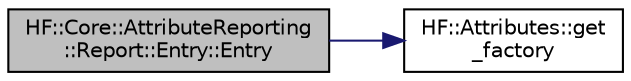 digraph "HF::Core::AttributeReporting::Report::Entry::Entry"
{
  edge [fontname="Helvetica",fontsize="10",labelfontname="Helvetica",labelfontsize="10"];
  node [fontname="Helvetica",fontsize="10",shape=record];
  rankdir="LR";
  Node0 [label="HF::Core::AttributeReporting\l::Report::Entry::Entry",height=0.2,width=0.4,color="black", fillcolor="grey75", style="filled", fontcolor="black"];
  Node0 -> Node1 [color="midnightblue",fontsize="10",style="solid",fontname="Helvetica"];
  Node1 [label="HF::Attributes::get\l_factory",height=0.2,width=0.4,color="black", fillcolor="white", style="filled",URL="$group__attributes.html#gae271ba996fe0d158397877c944e55862",tooltip="Return the attribute factory associated with the given interface identifier. "];
}
